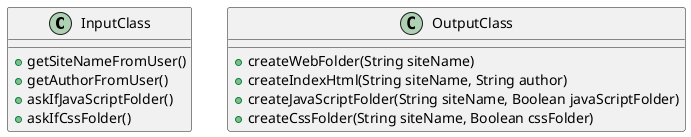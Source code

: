 @startuml

class InputClass {
  +getSiteNameFromUser()
  +getAuthorFromUser()
  +askIfJavaScriptFolder()
  +askIfCssFolder()
}


class OutputClass {
  +createWebFolder(String siteName)
  +createIndexHtml(String siteName, String author)
  +createJavaScriptFolder(String siteName, Boolean javaScriptFolder)
  +createCssFolder(String siteName, Boolean cssFolder)
}

@enduml